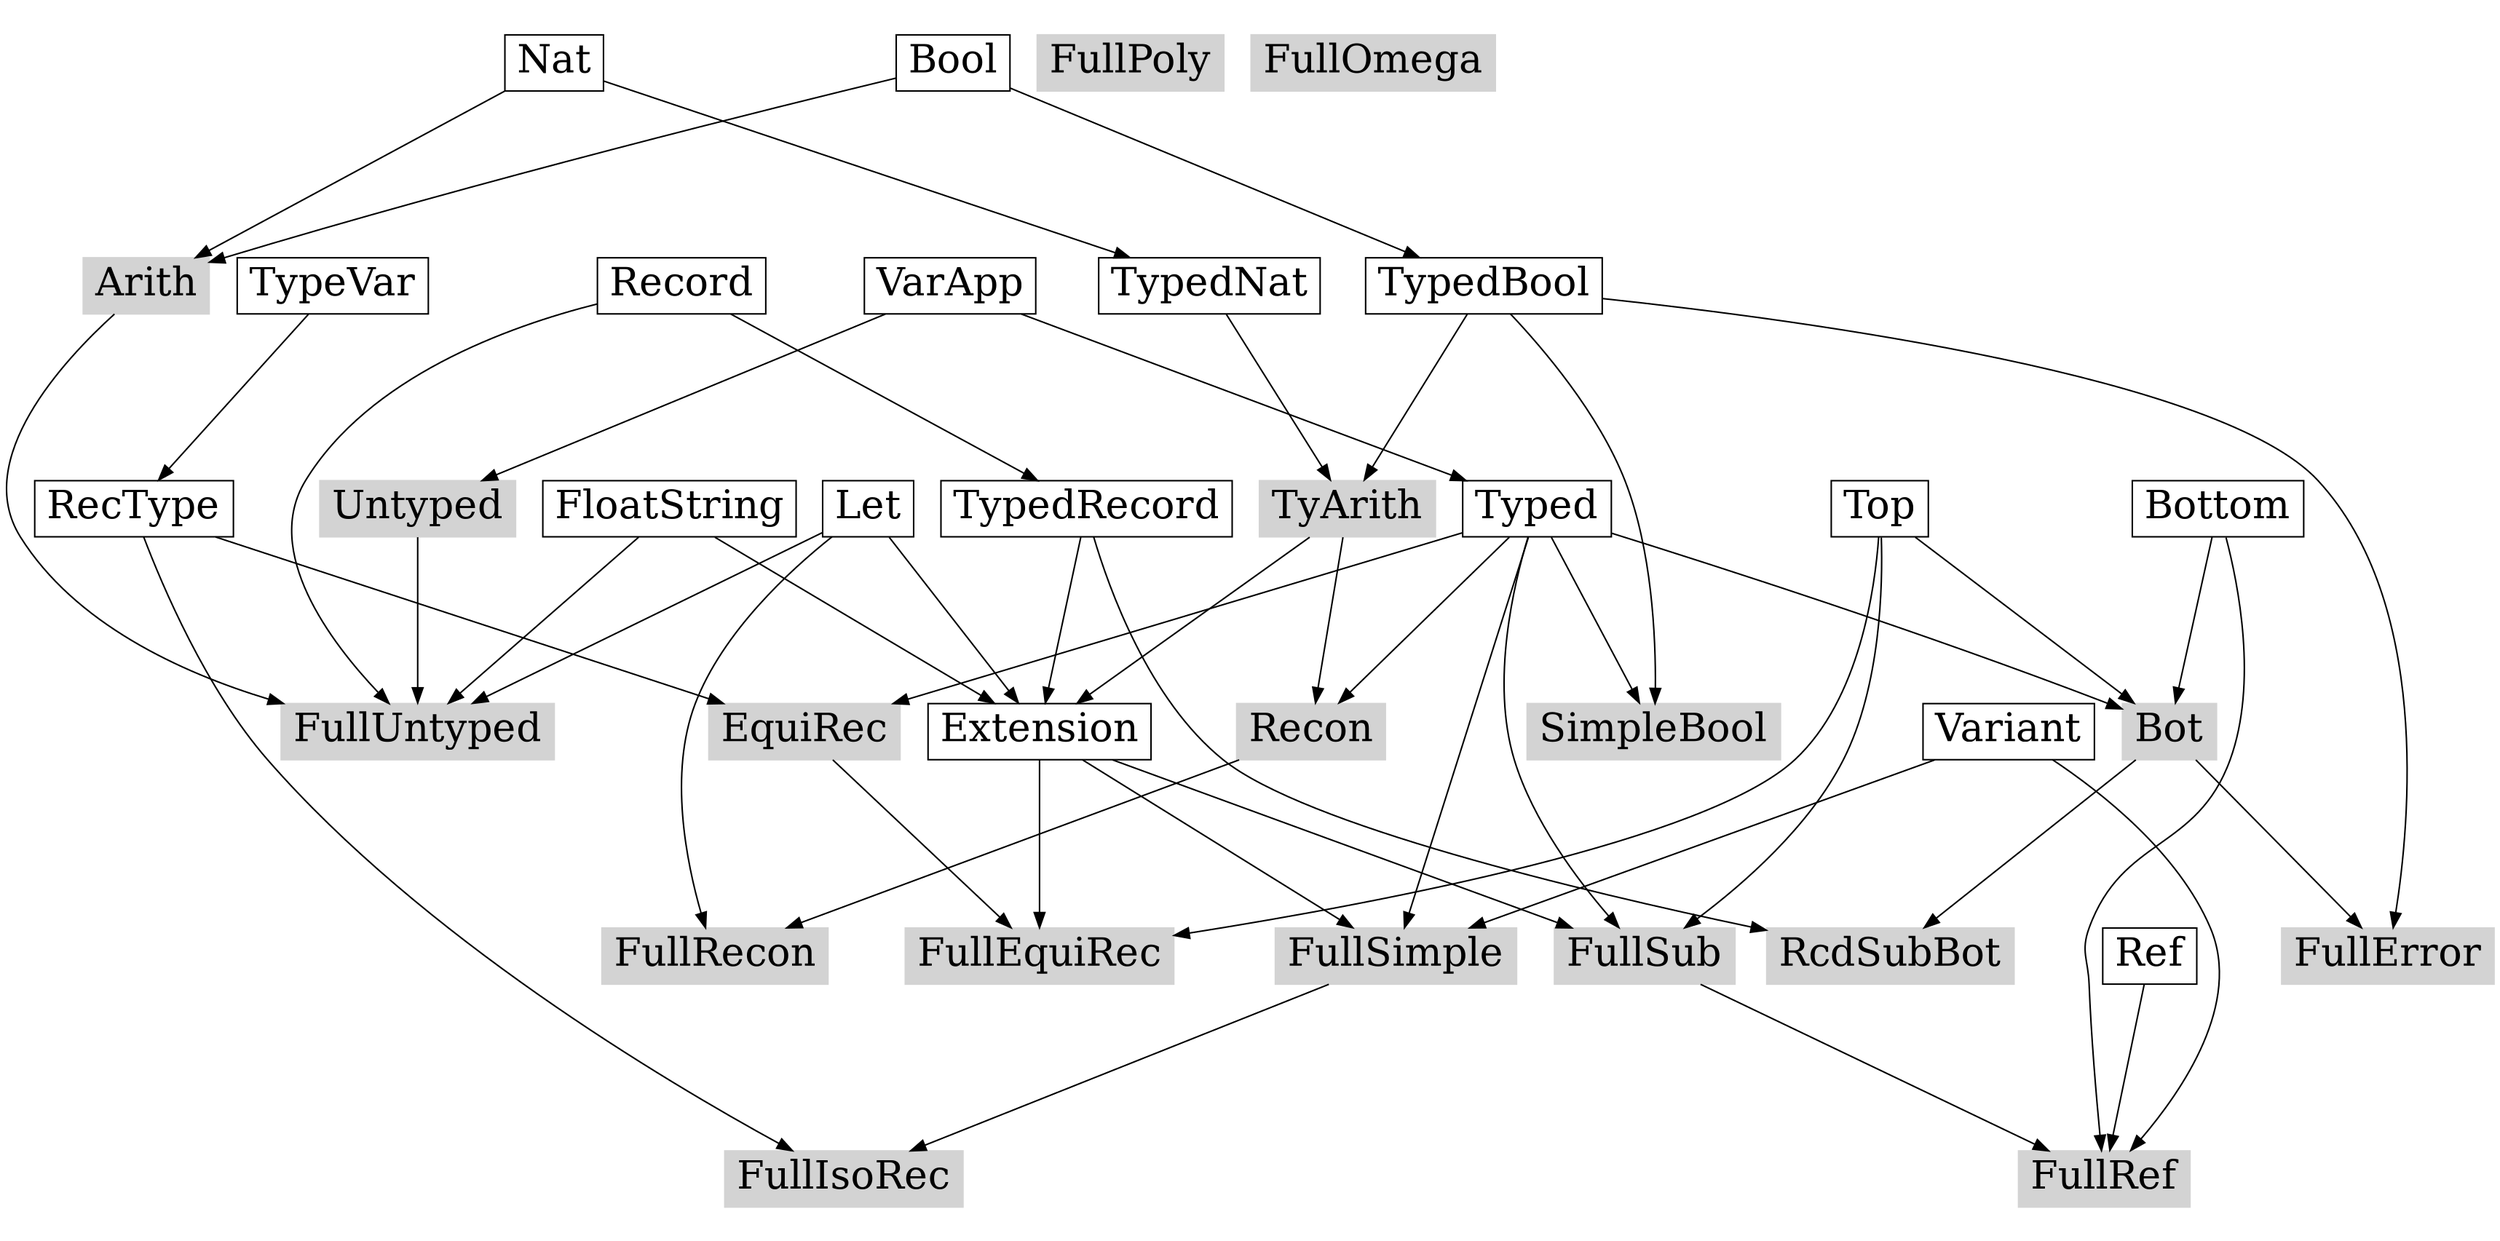 digraph G {
    ratio=0.5;
    //splines=polyline;

    node[fontsize=26, shape=box];

    {
        node[style=filled, color=lightgray];

        Arith;
        Untyped;
        FullUntyped;
        TyArith;
        SimpleBool;
        FullSimple;
        Bot;
        FullRef;
        FullError;
        RcdSubBot;
        FullSub;
        FullEquiRec;
        FullIsoRec;
        EquiRec;
        Recon;
        FullRecon;
        FullPoly;
        FullOmega;
    }

    // components
    Bool -> TypedBool;
    Nat -> TypedNat;
    Record -> TypedRecord;
    VarApp -> Typed;
    TyArith, FloatString, Let, TypedRecord -> Extension;
    TypeVar -> RecType;

    // calculi
    Bool, Nat -> Arith;
    VarApp -> Untyped;
    Arith, Untyped, Record, FloatString, Let -> FullUntyped;
    TypedBool, TypedNat -> TyArith;
    Typed, TypedBool -> SimpleBool;
    Typed, Extension, Variant -> FullSimple;
    Typed, Top, Bottom -> Bot;

    FullSub, Variant, Bottom, Ref -> FullRef;

    Bot, TypedBool -> FullError;
    Bot, TypedRecord -> RcdSubBot;
    Typed, Extension, Top -> FullSub;
    Typed, RecType -> EquiRec;
    EquiRec, Extension, Top -> FullEquiRec;
    FullSimple, RecType -> FullIsoRec;
    Typed, TyArith -> Recon;
    Recon, Let -> FullRecon;

}
